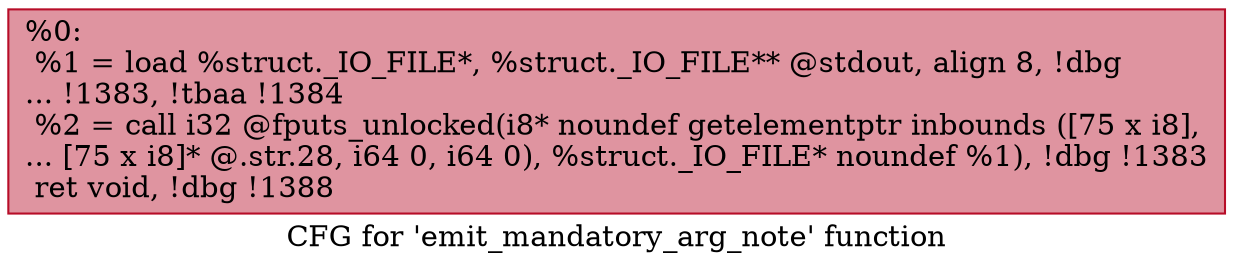 digraph "CFG for 'emit_mandatory_arg_note' function" {
	label="CFG for 'emit_mandatory_arg_note' function";

	Node0x15bbcd0 [shape=record,color="#b70d28ff", style=filled, fillcolor="#b70d2870",label="{%0:\l  %1 = load %struct._IO_FILE*, %struct._IO_FILE** @stdout, align 8, !dbg\l... !1383, !tbaa !1384\l  %2 = call i32 @fputs_unlocked(i8* noundef getelementptr inbounds ([75 x i8],\l... [75 x i8]* @.str.28, i64 0, i64 0), %struct._IO_FILE* noundef %1), !dbg !1383\l  ret void, !dbg !1388\l}"];
}
